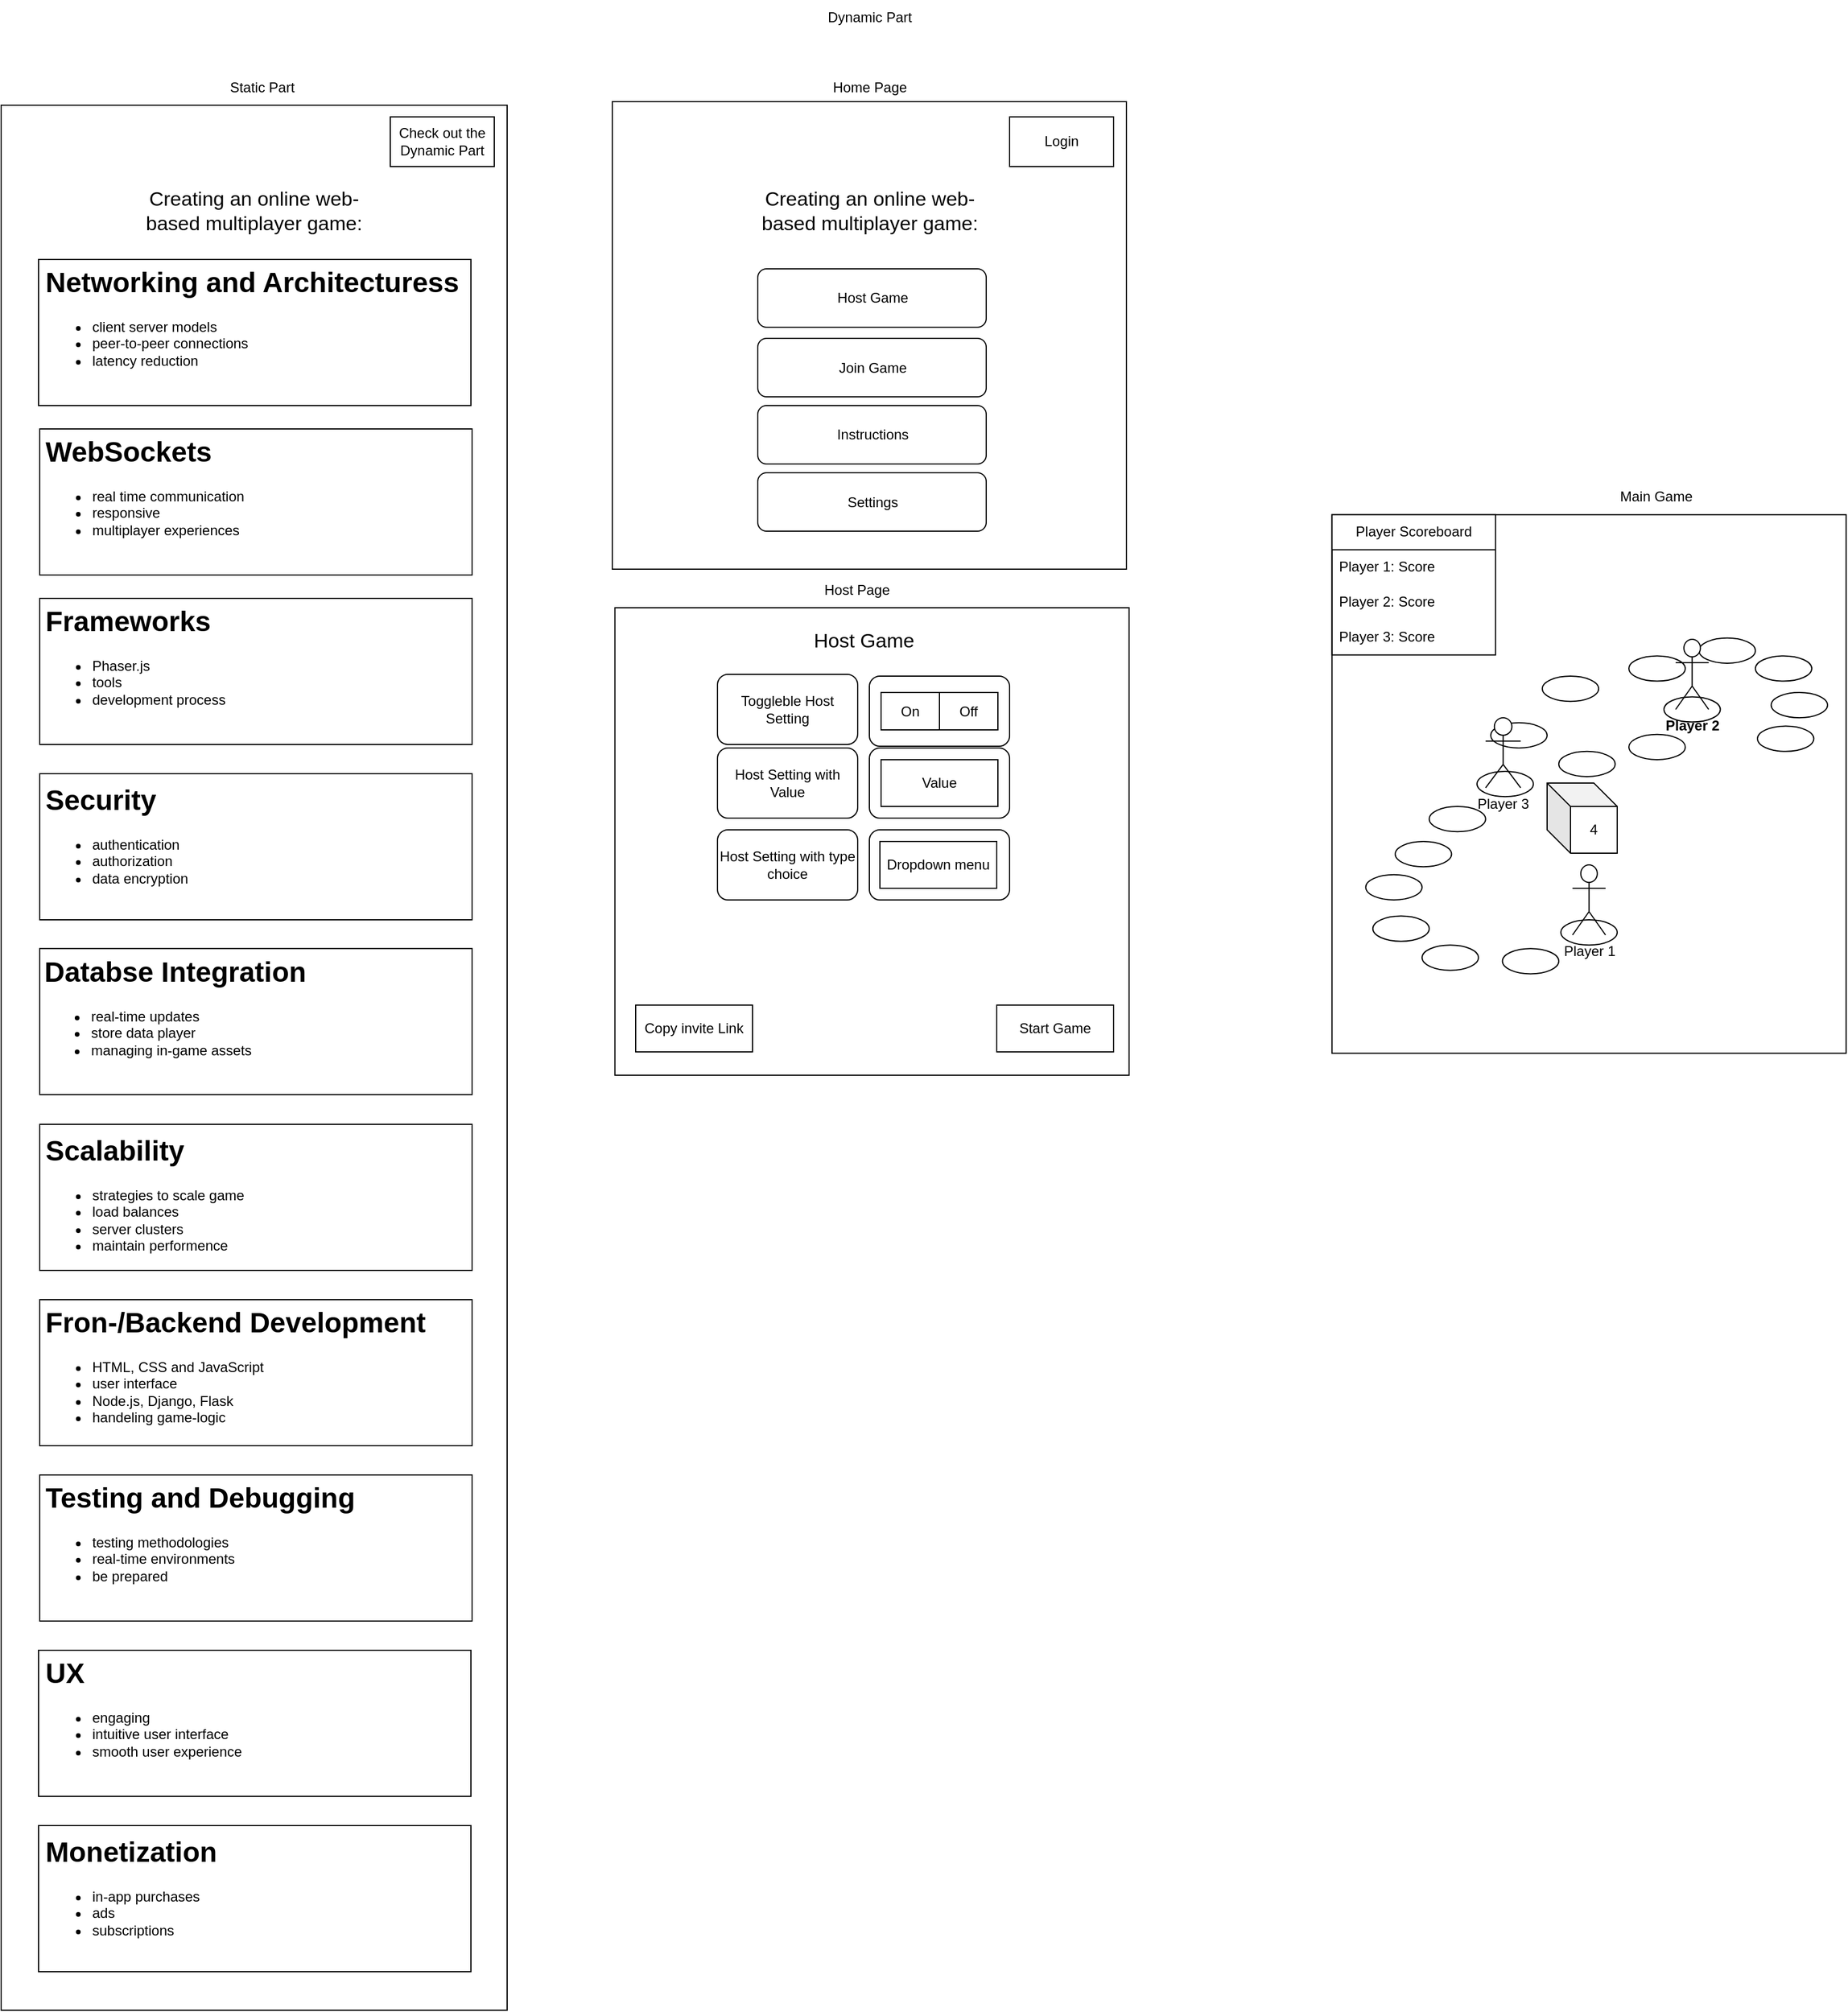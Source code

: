 <mxfile version="22.1.0" type="device">
  <diagram name="Seite-1" id="i6jGfShjnSnYsPg9KVX4">
    <mxGraphModel dx="493" dy="1892" grid="1" gridSize="10" guides="1" tooltips="1" connect="1" arrows="1" fold="1" page="1" pageScale="1" pageWidth="827" pageHeight="1169" math="0" shadow="0">
      <root>
        <mxCell id="0" />
        <mxCell id="1" parent="0" />
        <mxCell id="f3tUCOnejnwcAm3bIY-e-19" value="" style="rounded=0;whiteSpace=wrap;html=1;" vertex="1" parent="1">
          <mxGeometry x="1352.25" y="-280" width="440" height="400" as="geometry" />
        </mxCell>
        <mxCell id="f3tUCOnejnwcAm3bIY-e-42" value="" style="rounded=1;whiteSpace=wrap;html=1;" vertex="1" parent="1">
          <mxGeometry x="1570" y="-90" width="120" height="60" as="geometry" />
        </mxCell>
        <mxCell id="f3tUCOnejnwcAm3bIY-e-41" value="" style="rounded=1;whiteSpace=wrap;html=1;" vertex="1" parent="1">
          <mxGeometry x="1570" y="-221.5" width="120" height="60" as="geometry" />
        </mxCell>
        <mxCell id="f3tUCOnejnwcAm3bIY-e-39" value="" style="rounded=1;whiteSpace=wrap;html=1;" vertex="1" parent="1">
          <mxGeometry x="1570" y="-160" width="120" height="60" as="geometry" />
        </mxCell>
        <mxCell id="f3tUCOnejnwcAm3bIY-e-23" value="" style="rounded=0;whiteSpace=wrap;html=1;" vertex="1" parent="1">
          <mxGeometry x="1350" y="-713" width="440" height="400" as="geometry" />
        </mxCell>
        <mxCell id="f3tUCOnejnwcAm3bIY-e-2" value="" style="rounded=0;whiteSpace=wrap;html=1;" vertex="1" parent="1">
          <mxGeometry x="827" y="-710" width="433" height="1630" as="geometry" />
        </mxCell>
        <mxCell id="YxJ8RS6wdSnqhcy0QSXc-33" value="" style="rounded=0;whiteSpace=wrap;html=1;" parent="1" vertex="1">
          <mxGeometry x="859" y="-578" width="370" height="125" as="geometry" />
        </mxCell>
        <mxCell id="YxJ8RS6wdSnqhcy0QSXc-2" value="Creating an online web-based multiplayer game:" style="text;html=1;strokeColor=none;fillColor=none;align=center;verticalAlign=middle;whiteSpace=wrap;rounded=0;fontSize=17;" parent="1" vertex="1">
          <mxGeometry x="948" y="-637.5" width="191" height="37.5" as="geometry" />
        </mxCell>
        <mxCell id="YxJ8RS6wdSnqhcy0QSXc-32" value="&lt;h1&gt;Networking and Architecturess&lt;/h1&gt;&lt;div&gt;&lt;ul&gt;&lt;li&gt;client server models&lt;/li&gt;&lt;li&gt;peer-to-peer connections&amp;nbsp;&lt;/li&gt;&lt;li&gt;latency reduction&lt;/li&gt;&lt;/ul&gt;&lt;/div&gt;" style="text;html=1;strokeColor=none;fillColor=none;spacing=5;spacingTop=-20;whiteSpace=wrap;overflow=hidden;rounded=0;" parent="1" vertex="1">
          <mxGeometry x="860" y="-578" width="400" height="117.5" as="geometry" />
        </mxCell>
        <mxCell id="YxJ8RS6wdSnqhcy0QSXc-36" value="" style="rounded=0;whiteSpace=wrap;html=1;" parent="1" vertex="1">
          <mxGeometry x="860" y="-433" width="370" height="125" as="geometry" />
        </mxCell>
        <mxCell id="YxJ8RS6wdSnqhcy0QSXc-37" value="" style="rounded=0;whiteSpace=wrap;html=1;" parent="1" vertex="1">
          <mxGeometry x="860" y="-288" width="370" height="125" as="geometry" />
        </mxCell>
        <mxCell id="YxJ8RS6wdSnqhcy0QSXc-38" value="" style="rounded=0;whiteSpace=wrap;html=1;" parent="1" vertex="1">
          <mxGeometry x="860" y="-138" width="370" height="125" as="geometry" />
        </mxCell>
        <mxCell id="YxJ8RS6wdSnqhcy0QSXc-39" value="" style="rounded=0;whiteSpace=wrap;html=1;" parent="1" vertex="1">
          <mxGeometry x="860" y="11.6" width="370" height="125" as="geometry" />
        </mxCell>
        <mxCell id="YxJ8RS6wdSnqhcy0QSXc-40" value="" style="rounded=0;whiteSpace=wrap;html=1;" parent="1" vertex="1">
          <mxGeometry x="860" y="162" width="370" height="125" as="geometry" />
        </mxCell>
        <mxCell id="YxJ8RS6wdSnqhcy0QSXc-41" value="" style="rounded=0;whiteSpace=wrap;html=1;" parent="1" vertex="1">
          <mxGeometry x="860" y="312" width="370" height="125" as="geometry" />
        </mxCell>
        <mxCell id="YxJ8RS6wdSnqhcy0QSXc-42" value="" style="rounded=0;whiteSpace=wrap;html=1;" parent="1" vertex="1">
          <mxGeometry x="859" y="612" width="370" height="125" as="geometry" />
        </mxCell>
        <mxCell id="YxJ8RS6wdSnqhcy0QSXc-43" value="" style="rounded=0;whiteSpace=wrap;html=1;" parent="1" vertex="1">
          <mxGeometry x="860" y="462" width="370" height="125" as="geometry" />
        </mxCell>
        <mxCell id="YxJ8RS6wdSnqhcy0QSXc-44" value="" style="rounded=0;whiteSpace=wrap;html=1;" parent="1" vertex="1">
          <mxGeometry x="859" y="762" width="370" height="125" as="geometry" />
        </mxCell>
        <mxCell id="YxJ8RS6wdSnqhcy0QSXc-45" value="&lt;h1&gt;WebSockets&lt;/h1&gt;&lt;div&gt;&lt;ul&gt;&lt;li&gt;real time communication&lt;/li&gt;&lt;li&gt;responsive&lt;/li&gt;&lt;li&gt;multiplayer experiences&lt;/li&gt;&lt;/ul&gt;&lt;/div&gt;" style="text;html=1;strokeColor=none;fillColor=none;spacing=5;spacingTop=-20;whiteSpace=wrap;overflow=hidden;rounded=0;" parent="1" vertex="1">
          <mxGeometry x="860" y="-433" width="369" height="120" as="geometry" />
        </mxCell>
        <mxCell id="YxJ8RS6wdSnqhcy0QSXc-46" value="&lt;h1&gt;Frameworks&lt;/h1&gt;&lt;div&gt;&lt;ul&gt;&lt;li&gt;Phaser.js&lt;/li&gt;&lt;li&gt;tools&lt;/li&gt;&lt;li&gt;development process&lt;/li&gt;&lt;/ul&gt;&lt;/div&gt;" style="text;html=1;strokeColor=none;fillColor=none;spacing=5;spacingTop=-20;whiteSpace=wrap;overflow=hidden;rounded=0;" parent="1" vertex="1">
          <mxGeometry x="860" y="-288" width="190" height="120" as="geometry" />
        </mxCell>
        <mxCell id="YxJ8RS6wdSnqhcy0QSXc-47" value="&lt;h1&gt;Security&lt;/h1&gt;&lt;div&gt;&lt;ul&gt;&lt;li&gt;authentication&lt;/li&gt;&lt;li&gt;authorization&lt;/li&gt;&lt;li&gt;data encryption&lt;/li&gt;&lt;/ul&gt;&lt;/div&gt;" style="text;html=1;strokeColor=none;fillColor=none;spacing=5;spacingTop=-20;whiteSpace=wrap;overflow=hidden;rounded=0;" parent="1" vertex="1">
          <mxGeometry x="860" y="-135.5" width="190" height="120" as="geometry" />
        </mxCell>
        <mxCell id="YxJ8RS6wdSnqhcy0QSXc-48" value="&lt;h1&gt;Databse Integration&lt;/h1&gt;&lt;div&gt;&lt;ul&gt;&lt;li&gt;real-time updates&lt;/li&gt;&lt;li&gt;store data player&lt;/li&gt;&lt;li&gt;managing in-game assets&lt;/li&gt;&lt;/ul&gt;&lt;/div&gt;" style="text;html=1;strokeColor=none;fillColor=none;spacing=5;spacingTop=-20;whiteSpace=wrap;overflow=hidden;rounded=0;" parent="1" vertex="1">
          <mxGeometry x="859" y="11.6" width="330" height="120" as="geometry" />
        </mxCell>
        <mxCell id="YxJ8RS6wdSnqhcy0QSXc-49" value="&lt;h1&gt;Scalability&lt;/h1&gt;&lt;div&gt;&lt;ul&gt;&lt;li&gt;strategies to scale game&lt;/li&gt;&lt;li&gt;load balances&lt;/li&gt;&lt;li&gt;server clusters&lt;/li&gt;&lt;li&gt;maintain performence&lt;/li&gt;&lt;/ul&gt;&lt;/div&gt;" style="text;html=1;strokeColor=none;fillColor=none;spacing=5;spacingTop=-20;whiteSpace=wrap;overflow=hidden;rounded=0;" parent="1" vertex="1">
          <mxGeometry x="860" y="164.5" width="190" height="120" as="geometry" />
        </mxCell>
        <mxCell id="YxJ8RS6wdSnqhcy0QSXc-50" value="&lt;h1&gt;Fron-/Backend Development&lt;/h1&gt;&lt;div&gt;&lt;ul&gt;&lt;li&gt;HTML, CSS and JavaScript&lt;/li&gt;&lt;li&gt;user interface&lt;/li&gt;&lt;li&gt;Node.js, Django, Flask&lt;/li&gt;&lt;li&gt;handeling game-logic&lt;/li&gt;&lt;/ul&gt;&lt;/div&gt;" style="text;html=1;strokeColor=none;fillColor=none;spacing=5;spacingTop=-20;whiteSpace=wrap;overflow=hidden;rounded=0;" parent="1" vertex="1">
          <mxGeometry x="860" y="312" width="490" height="110" as="geometry" />
        </mxCell>
        <mxCell id="YxJ8RS6wdSnqhcy0QSXc-51" value="&lt;h1&gt;Testing and Debugging&lt;/h1&gt;&lt;div&gt;&lt;ul&gt;&lt;li&gt;&lt;span style=&quot;background-color: initial;&quot;&gt;testing methodologies&lt;/span&gt;&lt;br&gt;&lt;/li&gt;&lt;li&gt;&lt;span style=&quot;background-color: initial;&quot;&gt;real-time environments&lt;/span&gt;&lt;/li&gt;&lt;li&gt;be prepared&lt;/li&gt;&lt;/ul&gt;&lt;/div&gt;" style="text;html=1;strokeColor=none;fillColor=none;spacing=5;spacingTop=-20;whiteSpace=wrap;overflow=hidden;rounded=0;" parent="1" vertex="1">
          <mxGeometry x="860" y="462" width="380" height="120" as="geometry" />
        </mxCell>
        <mxCell id="YxJ8RS6wdSnqhcy0QSXc-53" value="&lt;h1&gt;UX&lt;/h1&gt;&lt;div&gt;&lt;ul&gt;&lt;li&gt;engaging&lt;/li&gt;&lt;li&gt;intuitive user interface&lt;/li&gt;&lt;li&gt;smooth user experience&lt;/li&gt;&lt;/ul&gt;&lt;/div&gt;" style="text;html=1;strokeColor=none;fillColor=none;spacing=5;spacingTop=-20;whiteSpace=wrap;overflow=hidden;rounded=0;" parent="1" vertex="1">
          <mxGeometry x="860" y="612" width="190" height="120" as="geometry" />
        </mxCell>
        <mxCell id="YxJ8RS6wdSnqhcy0QSXc-54" value="&lt;h1&gt;Monetization&lt;/h1&gt;&lt;div&gt;&lt;ul&gt;&lt;li&gt;in-app purchases&lt;/li&gt;&lt;li&gt;ads&lt;/li&gt;&lt;li&gt;subscriptions&lt;/li&gt;&lt;/ul&gt;&lt;/div&gt;" style="text;html=1;strokeColor=none;fillColor=none;spacing=5;spacingTop=-20;whiteSpace=wrap;overflow=hidden;rounded=0;" parent="1" vertex="1">
          <mxGeometry x="860" y="764.5" width="190" height="120" as="geometry" />
        </mxCell>
        <mxCell id="f3tUCOnejnwcAm3bIY-e-3" value="Static Part" style="text;html=1;align=center;verticalAlign=middle;resizable=0;points=[];autosize=1;strokeColor=none;fillColor=none;" vertex="1" parent="1">
          <mxGeometry x="1010" y="-740" width="80" height="30" as="geometry" />
        </mxCell>
        <mxCell id="f3tUCOnejnwcAm3bIY-e-4" value="Check out the Dynamic Part" style="rounded=0;whiteSpace=wrap;html=1;" vertex="1" parent="1">
          <mxGeometry x="1160" y="-700" width="89" height="42.5" as="geometry" />
        </mxCell>
        <mxCell id="f3tUCOnejnwcAm3bIY-e-8" value="Creating an online web-based multiplayer game:" style="text;html=1;strokeColor=none;fillColor=none;align=center;verticalAlign=middle;whiteSpace=wrap;rounded=0;fontSize=17;" vertex="1" parent="1">
          <mxGeometry x="1474.5" y="-637.5" width="191" height="37.5" as="geometry" />
        </mxCell>
        <mxCell id="f3tUCOnejnwcAm3bIY-e-9" value="Login" style="rounded=0;whiteSpace=wrap;html=1;" vertex="1" parent="1">
          <mxGeometry x="1690" y="-700" width="89" height="42.5" as="geometry" />
        </mxCell>
        <mxCell id="f3tUCOnejnwcAm3bIY-e-10" value="Dynamic Part" style="text;html=1;align=center;verticalAlign=middle;resizable=0;points=[];autosize=1;strokeColor=none;fillColor=none;" vertex="1" parent="1">
          <mxGeometry x="1520" y="-800" width="100" height="30" as="geometry" />
        </mxCell>
        <mxCell id="f3tUCOnejnwcAm3bIY-e-11" value="Home Page" style="text;html=1;align=center;verticalAlign=middle;resizable=0;points=[];autosize=1;strokeColor=none;fillColor=none;" vertex="1" parent="1">
          <mxGeometry x="1525" y="-740" width="90" height="30" as="geometry" />
        </mxCell>
        <mxCell id="f3tUCOnejnwcAm3bIY-e-13" value="Host Game" style="rounded=1;whiteSpace=wrap;html=1;" vertex="1" parent="1">
          <mxGeometry x="1474.5" y="-570" width="195.5" height="50" as="geometry" />
        </mxCell>
        <mxCell id="f3tUCOnejnwcAm3bIY-e-14" value="Join Game" style="rounded=1;whiteSpace=wrap;html=1;" vertex="1" parent="1">
          <mxGeometry x="1474.5" y="-510.5" width="195.5" height="50" as="geometry" />
        </mxCell>
        <mxCell id="f3tUCOnejnwcAm3bIY-e-16" value="Instructions" style="rounded=1;whiteSpace=wrap;html=1;" vertex="1" parent="1">
          <mxGeometry x="1474.5" y="-453" width="195.5" height="50" as="geometry" />
        </mxCell>
        <mxCell id="f3tUCOnejnwcAm3bIY-e-17" value="Settings" style="rounded=1;whiteSpace=wrap;html=1;" vertex="1" parent="1">
          <mxGeometry x="1474.5" y="-395.5" width="195.5" height="50" as="geometry" />
        </mxCell>
        <mxCell id="f3tUCOnejnwcAm3bIY-e-20" value="Host Page" style="text;html=1;align=center;verticalAlign=middle;resizable=0;points=[];autosize=1;strokeColor=none;fillColor=none;" vertex="1" parent="1">
          <mxGeometry x="1519" y="-310" width="80" height="30" as="geometry" />
        </mxCell>
        <mxCell id="f3tUCOnejnwcAm3bIY-e-21" value="Toggleble Host Setting" style="rounded=1;whiteSpace=wrap;html=1;" vertex="1" parent="1">
          <mxGeometry x="1440" y="-223" width="120" height="60" as="geometry" />
        </mxCell>
        <mxCell id="f3tUCOnejnwcAm3bIY-e-22" value="Host Game" style="text;html=1;strokeColor=none;fillColor=none;align=center;verticalAlign=middle;whiteSpace=wrap;rounded=0;fontSize=17;" vertex="1" parent="1">
          <mxGeometry x="1470" y="-270" width="191" height="37.5" as="geometry" />
        </mxCell>
        <mxCell id="f3tUCOnejnwcAm3bIY-e-24" value="On" style="rounded=0;whiteSpace=wrap;html=1;" vertex="1" parent="1">
          <mxGeometry x="1580" y="-207.5" width="50" height="32" as="geometry" />
        </mxCell>
        <mxCell id="f3tUCOnejnwcAm3bIY-e-25" value="Off" style="rounded=0;whiteSpace=wrap;html=1;" vertex="1" parent="1">
          <mxGeometry x="1630" y="-207.5" width="50" height="32" as="geometry" />
        </mxCell>
        <mxCell id="f3tUCOnejnwcAm3bIY-e-26" value="Host Setting with Value" style="rounded=1;whiteSpace=wrap;html=1;" vertex="1" parent="1">
          <mxGeometry x="1440" y="-160" width="120" height="60" as="geometry" />
        </mxCell>
        <mxCell id="f3tUCOnejnwcAm3bIY-e-27" value="Value" style="rounded=0;whiteSpace=wrap;html=1;" vertex="1" parent="1">
          <mxGeometry x="1580" y="-150" width="100" height="40" as="geometry" />
        </mxCell>
        <mxCell id="f3tUCOnejnwcAm3bIY-e-28" value="Copy invite Link" style="rounded=0;whiteSpace=wrap;html=1;" vertex="1" parent="1">
          <mxGeometry x="1370" y="60" width="100" height="40" as="geometry" />
        </mxCell>
        <mxCell id="f3tUCOnejnwcAm3bIY-e-29" value="Host Setting with type choice" style="rounded=1;whiteSpace=wrap;html=1;" vertex="1" parent="1">
          <mxGeometry x="1440" y="-90" width="120" height="60" as="geometry" />
        </mxCell>
        <mxCell id="f3tUCOnejnwcAm3bIY-e-35" value="Start Game" style="rounded=0;whiteSpace=wrap;html=1;" vertex="1" parent="1">
          <mxGeometry x="1679" y="60" width="100" height="40" as="geometry" />
        </mxCell>
        <mxCell id="f3tUCOnejnwcAm3bIY-e-43" value="Dropdown menu" style="rounded=0;whiteSpace=wrap;html=1;" vertex="1" parent="1">
          <mxGeometry x="1579" y="-80" width="100" height="40" as="geometry" />
        </mxCell>
        <mxCell id="f3tUCOnejnwcAm3bIY-e-45" value="" style="rounded=0;whiteSpace=wrap;html=1;" vertex="1" parent="1">
          <mxGeometry x="1965.88" y="-359.6" width="440" height="460.8" as="geometry" />
        </mxCell>
        <mxCell id="f3tUCOnejnwcAm3bIY-e-46" value="Main Game" style="text;html=1;align=center;verticalAlign=middle;resizable=0;points=[];autosize=1;strokeColor=none;fillColor=none;" vertex="1" parent="1">
          <mxGeometry x="2198.25" y="-389.6" width="90" height="30" as="geometry" />
        </mxCell>
        <mxCell id="f3tUCOnejnwcAm3bIY-e-47" value="Player Scoreboard" style="swimlane;fontStyle=0;childLayout=stackLayout;horizontal=1;startSize=30;horizontalStack=0;resizeParent=1;resizeParentMax=0;resizeLast=0;collapsible=1;marginBottom=0;whiteSpace=wrap;html=1;" vertex="1" parent="1">
          <mxGeometry x="1965.88" y="-359.6" width="140" height="120" as="geometry" />
        </mxCell>
        <mxCell id="f3tUCOnejnwcAm3bIY-e-48" value="Player 1: Score" style="text;strokeColor=none;fillColor=none;align=left;verticalAlign=middle;spacingLeft=4;spacingRight=4;overflow=hidden;points=[[0,0.5],[1,0.5]];portConstraint=eastwest;rotatable=0;whiteSpace=wrap;html=1;" vertex="1" parent="f3tUCOnejnwcAm3bIY-e-47">
          <mxGeometry y="30" width="140" height="30" as="geometry" />
        </mxCell>
        <mxCell id="f3tUCOnejnwcAm3bIY-e-49" value="Player 2: Score" style="text;strokeColor=none;fillColor=none;align=left;verticalAlign=middle;spacingLeft=4;spacingRight=4;overflow=hidden;points=[[0,0.5],[1,0.5]];portConstraint=eastwest;rotatable=0;whiteSpace=wrap;html=1;" vertex="1" parent="f3tUCOnejnwcAm3bIY-e-47">
          <mxGeometry y="60" width="140" height="30" as="geometry" />
        </mxCell>
        <mxCell id="f3tUCOnejnwcAm3bIY-e-50" value="Player 3: Score" style="text;strokeColor=none;fillColor=none;align=left;verticalAlign=middle;spacingLeft=4;spacingRight=4;overflow=hidden;points=[[0,0.5],[1,0.5]];portConstraint=eastwest;rotatable=0;whiteSpace=wrap;html=1;" vertex="1" parent="f3tUCOnejnwcAm3bIY-e-47">
          <mxGeometry y="90" width="140" height="30" as="geometry" />
        </mxCell>
        <mxCell id="f3tUCOnejnwcAm3bIY-e-53" value="" style="ellipse;whiteSpace=wrap;html=1;" vertex="1" parent="1">
          <mxGeometry x="2161.75" y="-13" width="48.25" height="21.6" as="geometry" />
        </mxCell>
        <mxCell id="f3tUCOnejnwcAm3bIY-e-51" value="Player 1" style="shape=umlActor;verticalLabelPosition=bottom;verticalAlign=top;html=1;outlineConnect=0;" vertex="1" parent="1">
          <mxGeometry x="2171.75" y="-60" width="28.25" height="60" as="geometry" />
        </mxCell>
        <mxCell id="f3tUCOnejnwcAm3bIY-e-52" value="4" style="shape=cube;whiteSpace=wrap;html=1;boundedLbl=1;backgroundOutline=1;darkOpacity=0.05;darkOpacity2=0.1;" vertex="1" parent="1">
          <mxGeometry x="2150" y="-130" width="60" height="60" as="geometry" />
        </mxCell>
        <mxCell id="f3tUCOnejnwcAm3bIY-e-55" value="" style="ellipse;whiteSpace=wrap;html=1;" vertex="1" parent="1">
          <mxGeometry x="2111.75" y="11.6" width="48.25" height="21.6" as="geometry" />
        </mxCell>
        <mxCell id="f3tUCOnejnwcAm3bIY-e-56" value="" style="ellipse;whiteSpace=wrap;html=1;" vertex="1" parent="1">
          <mxGeometry x="2043" y="8.6" width="48.25" height="21.6" as="geometry" />
        </mxCell>
        <mxCell id="f3tUCOnejnwcAm3bIY-e-57" value="" style="ellipse;whiteSpace=wrap;html=1;" vertex="1" parent="1">
          <mxGeometry x="1994.75" y="-51.6" width="48.25" height="21.6" as="geometry" />
        </mxCell>
        <mxCell id="f3tUCOnejnwcAm3bIY-e-58" value="" style="ellipse;whiteSpace=wrap;html=1;" vertex="1" parent="1">
          <mxGeometry x="2000.87" y="-16.2" width="48.25" height="21.6" as="geometry" />
        </mxCell>
        <mxCell id="f3tUCOnejnwcAm3bIY-e-59" value="" style="ellipse;whiteSpace=wrap;html=1;" vertex="1" parent="1">
          <mxGeometry x="2020" y="-80" width="48.25" height="21.6" as="geometry" />
        </mxCell>
        <mxCell id="f3tUCOnejnwcAm3bIY-e-60" value="" style="ellipse;whiteSpace=wrap;html=1;" vertex="1" parent="1">
          <mxGeometry x="2049.12" y="-110" width="48.25" height="21.6" as="geometry" />
        </mxCell>
        <mxCell id="f3tUCOnejnwcAm3bIY-e-61" value="" style="ellipse;whiteSpace=wrap;html=1;" vertex="1" parent="1">
          <mxGeometry x="2101.75" y="-181.6" width="48.25" height="21.6" as="geometry" />
        </mxCell>
        <mxCell id="f3tUCOnejnwcAm3bIY-e-62" value="" style="ellipse;whiteSpace=wrap;html=1;" vertex="1" parent="1">
          <mxGeometry x="2090" y="-140" width="48.25" height="21.6" as="geometry" />
        </mxCell>
        <mxCell id="f3tUCOnejnwcAm3bIY-e-63" value="" style="ellipse;whiteSpace=wrap;html=1;" vertex="1" parent="1">
          <mxGeometry x="2160" y="-157.1" width="48.25" height="21.6" as="geometry" />
        </mxCell>
        <mxCell id="f3tUCOnejnwcAm3bIY-e-64" value="" style="ellipse;whiteSpace=wrap;html=1;" vertex="1" parent="1">
          <mxGeometry x="2220" y="-171.6" width="48.25" height="21.6" as="geometry" />
        </mxCell>
        <mxCell id="f3tUCOnejnwcAm3bIY-e-65" value="" style="ellipse;whiteSpace=wrap;html=1;" vertex="1" parent="1">
          <mxGeometry x="2250" y="-203.8" width="48.25" height="21.6" as="geometry" />
        </mxCell>
        <mxCell id="f3tUCOnejnwcAm3bIY-e-66" value="" style="ellipse;whiteSpace=wrap;html=1;" vertex="1" parent="1">
          <mxGeometry x="2145.87" y="-221.5" width="48.25" height="21.6" as="geometry" />
        </mxCell>
        <mxCell id="f3tUCOnejnwcAm3bIY-e-67" value="" style="ellipse;whiteSpace=wrap;html=1;" vertex="1" parent="1">
          <mxGeometry x="2220" y="-238.8" width="48.25" height="21.6" as="geometry" />
        </mxCell>
        <mxCell id="f3tUCOnejnwcAm3bIY-e-68" value="" style="ellipse;whiteSpace=wrap;html=1;" vertex="1" parent="1">
          <mxGeometry x="2280" y="-254.1" width="48.25" height="21.6" as="geometry" />
        </mxCell>
        <mxCell id="f3tUCOnejnwcAm3bIY-e-69" value="" style="ellipse;whiteSpace=wrap;html=1;" vertex="1" parent="1">
          <mxGeometry x="2328.25" y="-238.8" width="48.25" height="21.6" as="geometry" />
        </mxCell>
        <mxCell id="f3tUCOnejnwcAm3bIY-e-70" value="" style="ellipse;whiteSpace=wrap;html=1;" vertex="1" parent="1">
          <mxGeometry x="2341.75" y="-207.5" width="48.25" height="21.6" as="geometry" />
        </mxCell>
        <mxCell id="f3tUCOnejnwcAm3bIY-e-71" value="" style="ellipse;whiteSpace=wrap;html=1;" vertex="1" parent="1">
          <mxGeometry x="2330" y="-178.7" width="48.25" height="21.6" as="geometry" />
        </mxCell>
        <mxCell id="f3tUCOnejnwcAm3bIY-e-72" value="Player 3" style="shape=umlActor;verticalLabelPosition=bottom;verticalAlign=top;html=1;outlineConnect=0;" vertex="1" parent="1">
          <mxGeometry x="2097.37" y="-185.9" width="30" height="60" as="geometry" />
        </mxCell>
        <mxCell id="f3tUCOnejnwcAm3bIY-e-75" value="Player 2" style="shape=umlActor;verticalLabelPosition=bottom;verticalAlign=top;html=1;outlineConnect=0;fontStyle=1" vertex="1" parent="1">
          <mxGeometry x="2260" y="-253" width="28.25" height="60" as="geometry" />
        </mxCell>
      </root>
    </mxGraphModel>
  </diagram>
</mxfile>
